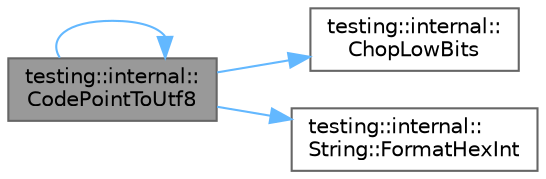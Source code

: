 digraph "testing::internal::CodePointToUtf8"
{
 // LATEX_PDF_SIZE
  bgcolor="transparent";
  edge [fontname=Helvetica,fontsize=10,labelfontname=Helvetica,labelfontsize=10];
  node [fontname=Helvetica,fontsize=10,shape=box,height=0.2,width=0.4];
  rankdir="LR";
  Node1 [id="Node000001",label="testing::internal::\lCodePointToUtf8",height=0.2,width=0.4,color="gray40", fillcolor="grey60", style="filled", fontcolor="black",tooltip=" "];
  Node1 -> Node2 [id="edge1_Node000001_Node000002",color="steelblue1",style="solid",tooltip=" "];
  Node2 [id="Node000002",label="testing::internal::\lChopLowBits",height=0.2,width=0.4,color="grey40", fillcolor="white", style="filled",URL="$namespacetesting_1_1internal.html#a2c54b453387aa8a18f2f3e09f10b5a7d",tooltip=" "];
  Node1 -> Node1 [id="edge2_Node000001_Node000001",color="steelblue1",style="solid",tooltip=" "];
  Node1 -> Node3 [id="edge3_Node000001_Node000003",color="steelblue1",style="solid",tooltip=" "];
  Node3 [id="Node000003",label="testing::internal::\lString::FormatHexInt",height=0.2,width=0.4,color="grey40", fillcolor="white", style="filled",URL="$classtesting_1_1internal_1_1_string.html#affe59102e49092fc0684388e9b0c5c1e",tooltip=" "];
}
